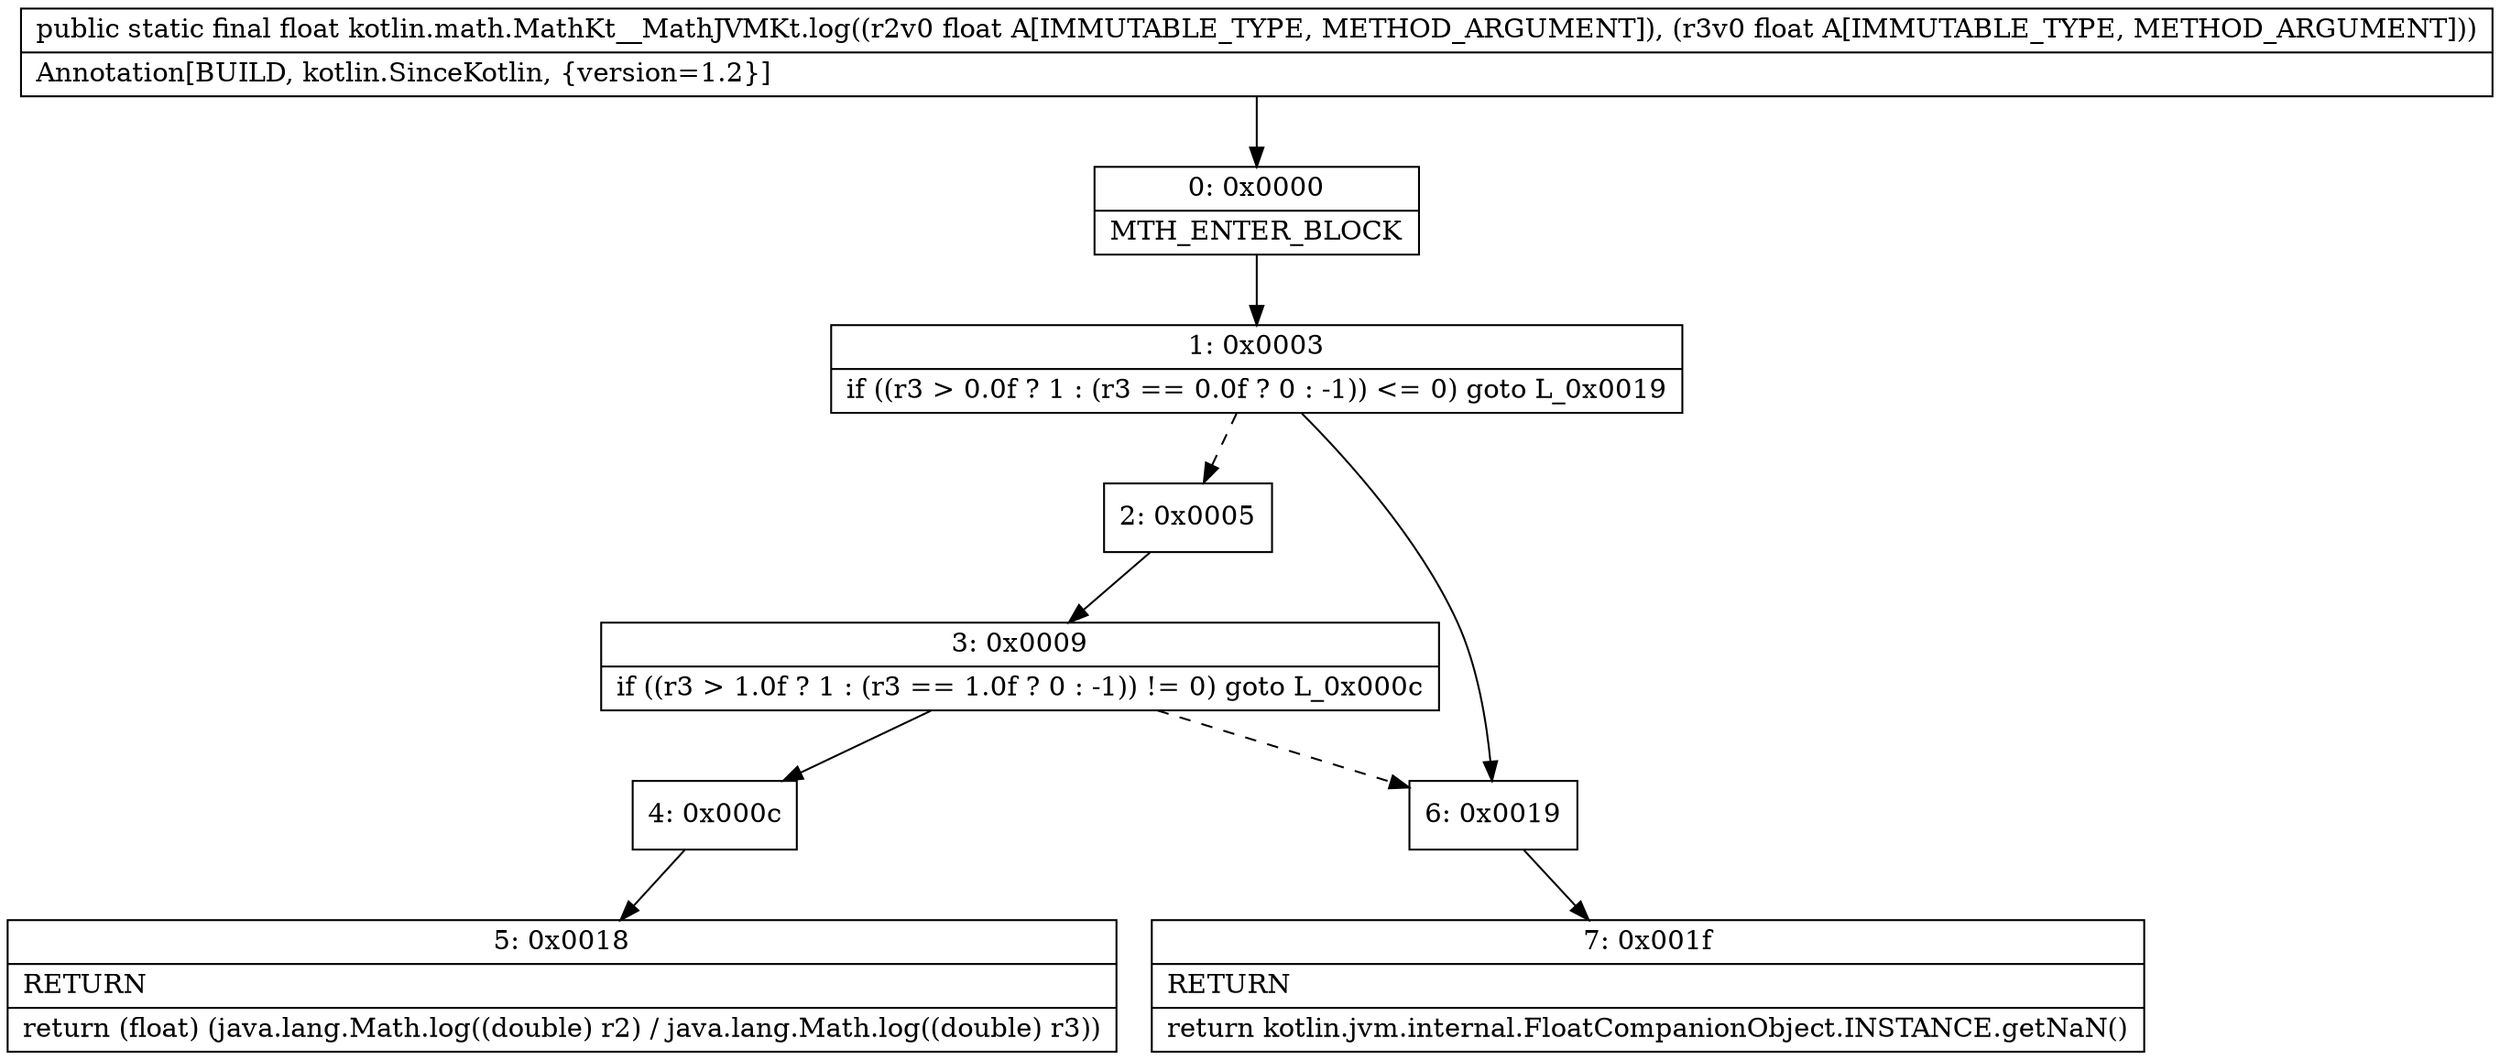 digraph "CFG forkotlin.math.MathKt__MathJVMKt.log(FF)F" {
Node_0 [shape=record,label="{0\:\ 0x0000|MTH_ENTER_BLOCK\l}"];
Node_1 [shape=record,label="{1\:\ 0x0003|if ((r3 \> 0.0f ? 1 : (r3 == 0.0f ? 0 : \-1)) \<= 0) goto L_0x0019\l}"];
Node_2 [shape=record,label="{2\:\ 0x0005}"];
Node_3 [shape=record,label="{3\:\ 0x0009|if ((r3 \> 1.0f ? 1 : (r3 == 1.0f ? 0 : \-1)) != 0) goto L_0x000c\l}"];
Node_4 [shape=record,label="{4\:\ 0x000c}"];
Node_5 [shape=record,label="{5\:\ 0x0018|RETURN\l|return (float) (java.lang.Math.log((double) r2) \/ java.lang.Math.log((double) r3))\l}"];
Node_6 [shape=record,label="{6\:\ 0x0019}"];
Node_7 [shape=record,label="{7\:\ 0x001f|RETURN\l|return kotlin.jvm.internal.FloatCompanionObject.INSTANCE.getNaN()\l}"];
MethodNode[shape=record,label="{public static final float kotlin.math.MathKt__MathJVMKt.log((r2v0 float A[IMMUTABLE_TYPE, METHOD_ARGUMENT]), (r3v0 float A[IMMUTABLE_TYPE, METHOD_ARGUMENT]))  | Annotation[BUILD, kotlin.SinceKotlin, \{version=1.2\}]\l}"];
MethodNode -> Node_0;
Node_0 -> Node_1;
Node_1 -> Node_2[style=dashed];
Node_1 -> Node_6;
Node_2 -> Node_3;
Node_3 -> Node_4;
Node_3 -> Node_6[style=dashed];
Node_4 -> Node_5;
Node_6 -> Node_7;
}

